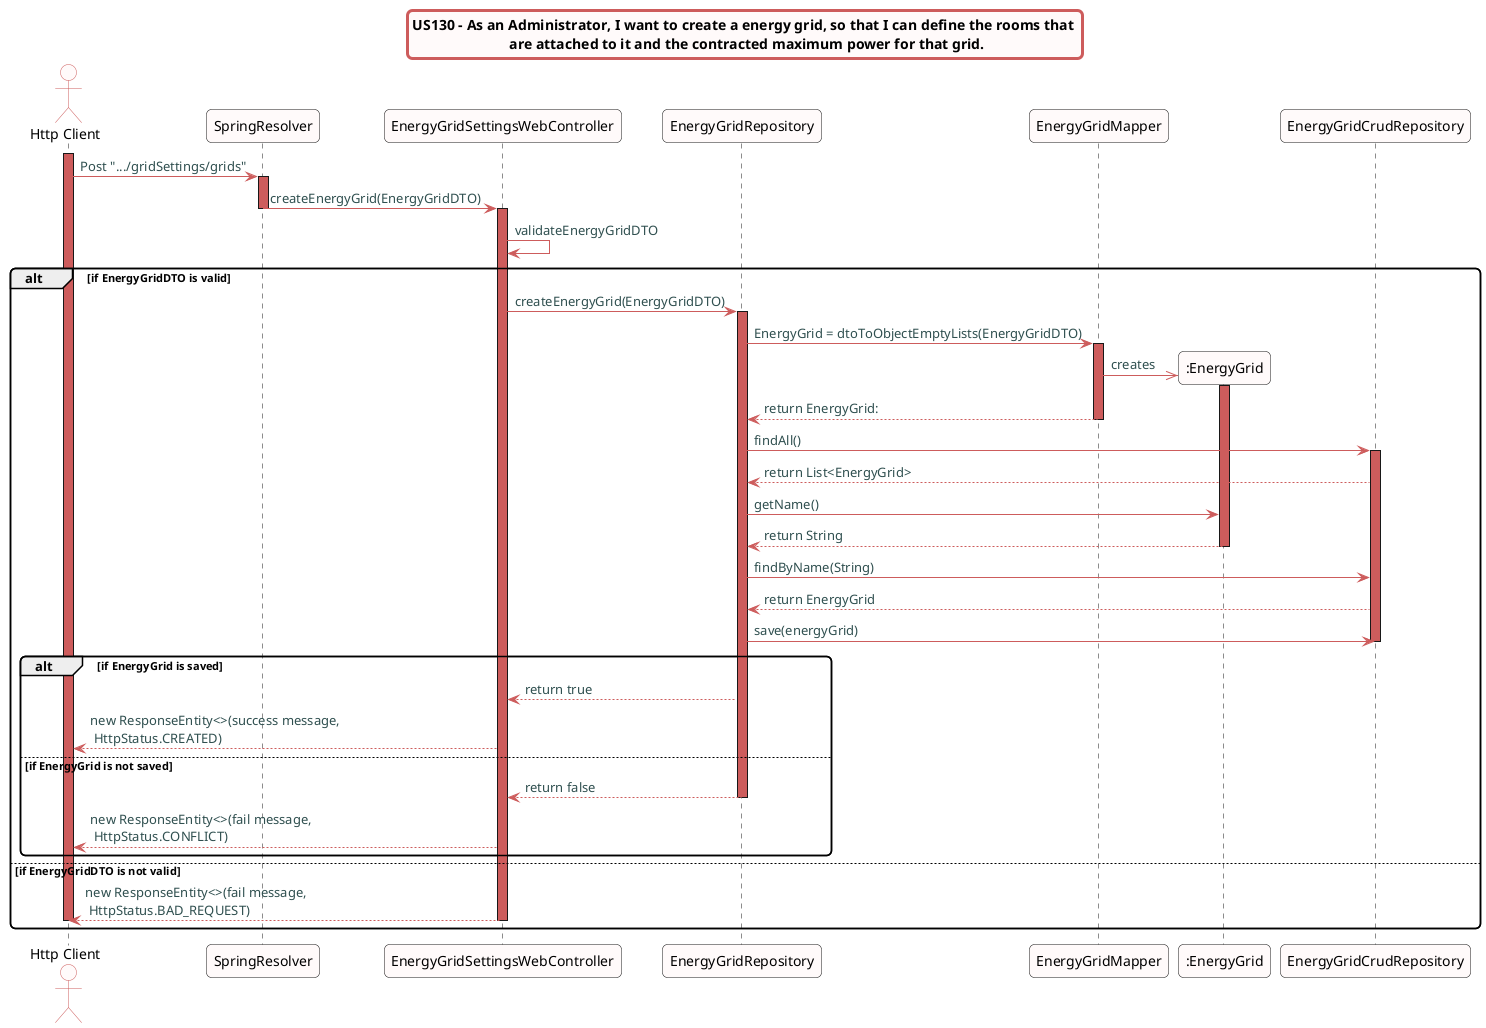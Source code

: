 @startuml
skinparam titleBorderRoundCorner 10
skinparam titleBorderThickness 3
skinparam titleBorderColor indianred
skinparam titleBackgroundColor snow
skinparam FontName quicksand

skinparam actor {
  BorderColor indianred
  backgroundColor Snow
  }

skinparam sequence {
  LifeLineBackgroundColor indianred
  ParticipantBackgroundColor snow
}

skinparam roundcorner 10

skinparam component {
  arrowThickness 1
  ArrowFontName Verdana
  ArrowColor indianred
  ArrowFontColor darkslategrey
}

title US130 - As an Administrator, I want to create a energy grid, so that I can define the rooms that \n are attached to it and the contracted maximum power for that grid.

actor "Http Client"
activate "Http Client"
"Http Client" -> "SpringResolver":  Post ".../gridSettings/grids"
activate "SpringResolver"
"SpringResolver" -> "EnergyGridSettingsWebController": createEnergyGrid(EnergyGridDTO)
deactivate "SpringResolver"
activate "EnergyGridSettingsWebController"
"EnergyGridSettingsWebController" -> "EnergyGridSettingsWebController": validateEnergyGridDTO
alt if EnergyGridDTO is valid
"EnergyGridSettingsWebController" -> "EnergyGridRepository": createEnergyGrid(EnergyGridDTO)
activate "EnergyGridRepository"
"EnergyGridRepository" -> "EnergyGridMapper": EnergyGrid = dtoToObjectEmptyLists(EnergyGridDTO)
activate "EnergyGridMapper"
create ":EnergyGrid"
"EnergyGridMapper" ->>":EnergyGrid": creates
activate ":EnergyGrid"
"EnergyGridMapper" --> "EnergyGridRepository": return EnergyGrid:
deactivate "EnergyGridMapper"
"EnergyGridRepository" -> "EnergyGridCrudRepository":findAll()
activate "EnergyGridCrudRepository"
"EnergyGridCrudRepository" --> "EnergyGridRepository": return List<EnergyGrid>
"EnergyGridRepository" -> ":EnergyGrid": getName()
":EnergyGrid" --> "EnergyGridRepository": return String
deactivate ":EnergyGrid"
"EnergyGridRepository" -> "EnergyGridCrudRepository": findByName(String)
"EnergyGridCrudRepository" --> "EnergyGridRepository": return EnergyGrid
"EnergyGridRepository" -> "EnergyGridCrudRepository": save(energyGrid)
deactivate "EnergyGridCrudRepository"
alt if EnergyGrid is saved
"EnergyGridRepository" --> "EnergyGridSettingsWebController": return true
"EnergyGridSettingsWebController" --> "Http Client": new ResponseEntity<>(success message,\n HttpStatus.CREATED)
else if EnergyGrid is not saved
"EnergyGridRepository" --> "EnergyGridSettingsWebController": return false
deactivate "EnergyGridRepository"

"EnergyGridSettingsWebController" --> "Http Client": new ResponseEntity<>(fail message,\n HttpStatus.CONFLICT)
end
else if EnergyGridDTO is not valid
"EnergyGridSettingsWebController" --> "Http Client": new ResponseEntity<>(fail message,\n HttpStatus.BAD_REQUEST)
deactivate "Http Client"
deactivate "EnergyGridSettingsWebController"
end

@enduml